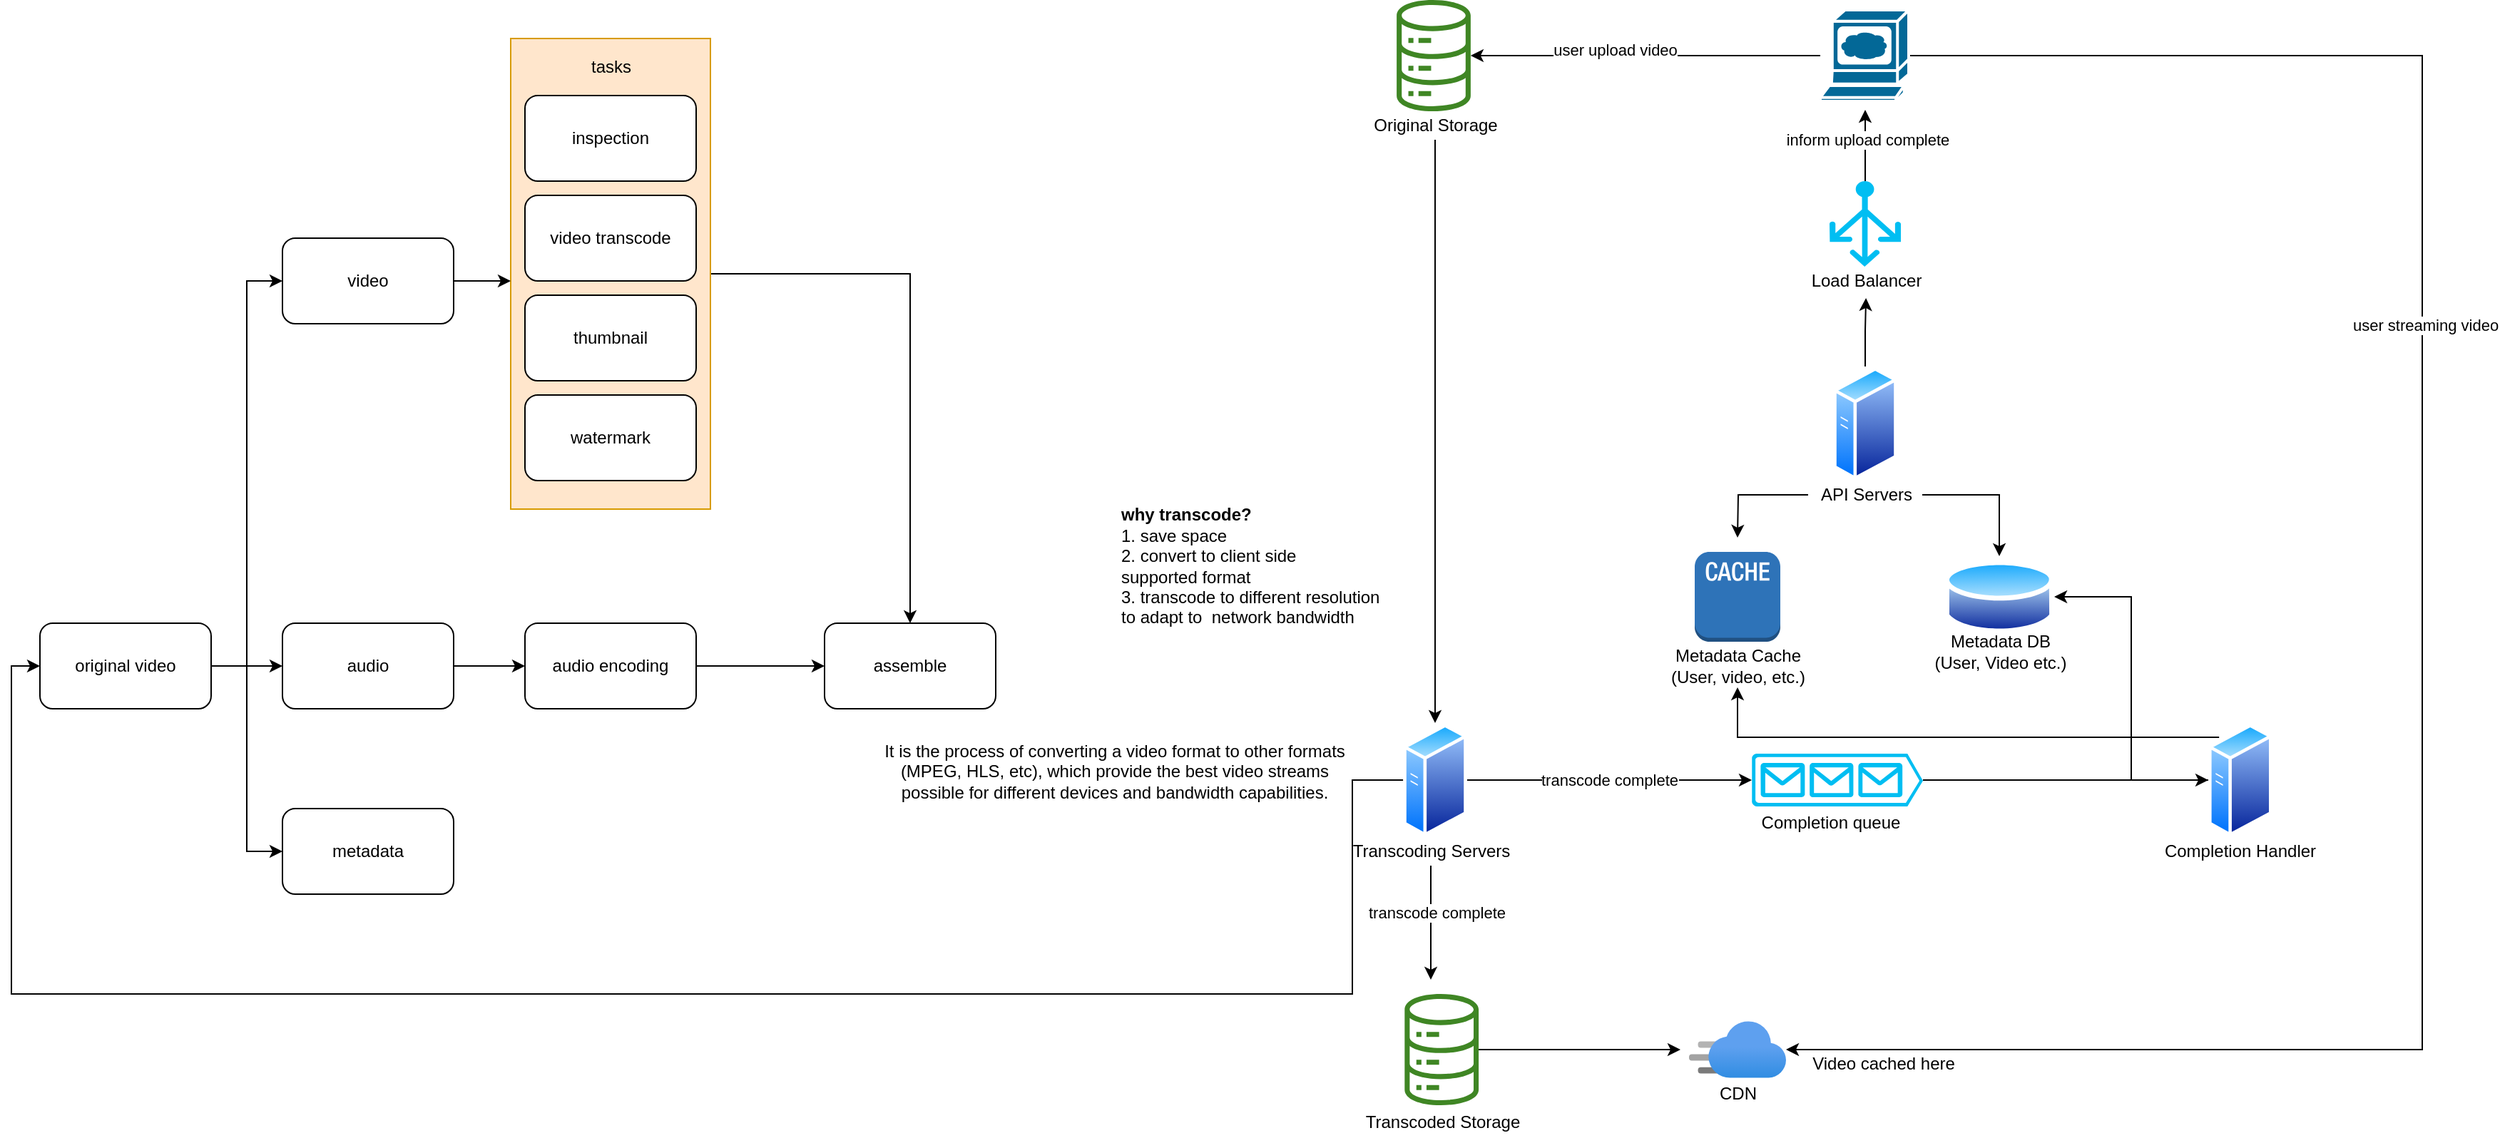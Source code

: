 <mxfile version="17.4.4" type="github">
  <diagram id="CR7cNoxMQPrypK98-xSv" name="Page-1">
    <mxGraphModel dx="2926" dy="1129" grid="1" gridSize="10" guides="1" tooltips="1" connect="1" arrows="1" fold="1" page="1" pageScale="1" pageWidth="850" pageHeight="1100" math="0" shadow="0">
      <root>
        <mxCell id="0" />
        <mxCell id="1" parent="0" />
        <mxCell id="STJx42TGYWszfsmB1ARa-63" style="edgeStyle=orthogonalEdgeStyle;rounded=0;orthogonalLoop=1;jettySize=auto;html=1;entryX=0.5;entryY=0;entryDx=0;entryDy=0;" edge="1" parent="1" source="STJx42TGYWszfsmB1ARa-61" target="STJx42TGYWszfsmB1ARa-46">
          <mxGeometry relative="1" as="geometry" />
        </mxCell>
        <mxCell id="STJx42TGYWszfsmB1ARa-61" value="" style="rounded=0;whiteSpace=wrap;html=1;fillColor=#ffe6cc;strokeColor=#d79b00;" vertex="1" parent="1">
          <mxGeometry x="-580" y="80" width="140" height="330" as="geometry" />
        </mxCell>
        <mxCell id="STJx42TGYWszfsmB1ARa-28" style="edgeStyle=orthogonalEdgeStyle;rounded=0;orthogonalLoop=1;jettySize=auto;html=1;" edge="1" parent="1" source="STJx42TGYWszfsmB1ARa-1" target="STJx42TGYWszfsmB1ARa-4">
          <mxGeometry relative="1" as="geometry" />
        </mxCell>
        <mxCell id="STJx42TGYWszfsmB1ARa-44" value="user upload video" style="edgeLabel;html=1;align=center;verticalAlign=middle;resizable=0;points=[];" vertex="1" connectable="0" parent="STJx42TGYWszfsmB1ARa-28">
          <mxGeometry x="0.175" y="-4" relative="1" as="geometry">
            <mxPoint as="offset" />
          </mxGeometry>
        </mxCell>
        <mxCell id="STJx42TGYWszfsmB1ARa-42" style="edgeStyle=orthogonalEdgeStyle;rounded=0;orthogonalLoop=1;jettySize=auto;html=1;" edge="1" parent="1" source="STJx42TGYWszfsmB1ARa-1" target="STJx42TGYWszfsmB1ARa-19">
          <mxGeometry relative="1" as="geometry">
            <Array as="points">
              <mxPoint x="760" y="92" />
              <mxPoint x="760" y="789" />
            </Array>
          </mxGeometry>
        </mxCell>
        <mxCell id="STJx42TGYWszfsmB1ARa-43" value="user streaming video" style="edgeLabel;html=1;align=center;verticalAlign=middle;resizable=0;points=[];" vertex="1" connectable="0" parent="STJx42TGYWszfsmB1ARa-42">
          <mxGeometry x="-0.27" y="2" relative="1" as="geometry">
            <mxPoint as="offset" />
          </mxGeometry>
        </mxCell>
        <mxCell id="STJx42TGYWszfsmB1ARa-1" value="" style="shape=mxgraph.cisco.computers_and_peripherals.web_browser;html=1;pointerEvents=1;dashed=0;fillColor=#036897;strokeColor=#ffffff;strokeWidth=2;verticalLabelPosition=bottom;verticalAlign=top;align=center;outlineConnect=0;" vertex="1" parent="1">
          <mxGeometry x="338" y="60" width="62" height="64" as="geometry" />
        </mxCell>
        <mxCell id="STJx42TGYWszfsmB1ARa-4" value="" style="sketch=0;outlineConnect=0;fontColor=#232F3E;gradientColor=none;fillColor=#3F8624;strokeColor=none;dashed=0;verticalLabelPosition=bottom;verticalAlign=top;align=center;html=1;fontSize=12;fontStyle=0;aspect=fixed;pointerEvents=1;shape=mxgraph.aws4.iot_analytics_data_store;" vertex="1" parent="1">
          <mxGeometry x="40" y="53" width="54" height="78" as="geometry" />
        </mxCell>
        <mxCell id="STJx42TGYWszfsmB1ARa-39" style="edgeStyle=orthogonalEdgeStyle;rounded=0;orthogonalLoop=1;jettySize=auto;html=1;" edge="1" parent="1" source="STJx42TGYWszfsmB1ARa-5">
          <mxGeometry relative="1" as="geometry">
            <mxPoint x="369.5" y="130" as="targetPoint" />
          </mxGeometry>
        </mxCell>
        <mxCell id="STJx42TGYWszfsmB1ARa-41" value="inform upload complete" style="edgeLabel;html=1;align=center;verticalAlign=middle;resizable=0;points=[];" vertex="1" connectable="0" parent="STJx42TGYWszfsmB1ARa-39">
          <mxGeometry x="0.16" relative="1" as="geometry">
            <mxPoint x="1" as="offset" />
          </mxGeometry>
        </mxCell>
        <mxCell id="STJx42TGYWszfsmB1ARa-5" value="" style="verticalLabelPosition=bottom;html=1;verticalAlign=top;align=center;strokeColor=none;fillColor=#00BEF2;shape=mxgraph.azure.load_balancer_generic;pointerEvents=1;" vertex="1" parent="1">
          <mxGeometry x="344.5" y="180" width="50" height="60" as="geometry" />
        </mxCell>
        <mxCell id="STJx42TGYWszfsmB1ARa-6" value="" style="outlineConnect=0;dashed=0;verticalLabelPosition=bottom;verticalAlign=top;align=center;html=1;shape=mxgraph.aws3.cache_node;fillColor=#2E73B8;gradientColor=none;" vertex="1" parent="1">
          <mxGeometry x="250" y="440" width="60" height="63" as="geometry" />
        </mxCell>
        <mxCell id="STJx42TGYWszfsmB1ARa-7" value="" style="aspect=fixed;perimeter=ellipsePerimeter;html=1;align=center;shadow=0;dashed=0;spacingTop=3;image;image=img/lib/active_directory/database.svg;" vertex="1" parent="1">
          <mxGeometry x="425" y="443" width="77.03" height="57" as="geometry" />
        </mxCell>
        <mxCell id="STJx42TGYWszfsmB1ARa-32" value="transcode complete" style="edgeStyle=orthogonalEdgeStyle;rounded=0;orthogonalLoop=1;jettySize=auto;html=1;entryX=0;entryY=0.5;entryDx=0;entryDy=0;entryPerimeter=0;" edge="1" parent="1" source="STJx42TGYWszfsmB1ARa-8" target="STJx42TGYWszfsmB1ARa-10">
          <mxGeometry relative="1" as="geometry" />
        </mxCell>
        <mxCell id="STJx42TGYWszfsmB1ARa-64" style="edgeStyle=orthogonalEdgeStyle;rounded=0;orthogonalLoop=1;jettySize=auto;html=1;entryX=0;entryY=0.5;entryDx=0;entryDy=0;" edge="1" parent="1" source="STJx42TGYWszfsmB1ARa-8" target="STJx42TGYWszfsmB1ARa-45">
          <mxGeometry relative="1" as="geometry">
            <Array as="points">
              <mxPoint x="10" y="600" />
              <mxPoint x="10" y="750" />
              <mxPoint x="-930" y="750" />
              <mxPoint x="-930" y="520" />
            </Array>
          </mxGeometry>
        </mxCell>
        <mxCell id="STJx42TGYWszfsmB1ARa-8" value="" style="aspect=fixed;perimeter=ellipsePerimeter;html=1;align=center;shadow=0;dashed=0;spacingTop=3;image;image=img/lib/active_directory/generic_server.svg;" vertex="1" parent="1">
          <mxGeometry x="45.6" y="560" width="44.8" height="80" as="geometry" />
        </mxCell>
        <mxCell id="STJx42TGYWszfsmB1ARa-31" style="edgeStyle=orthogonalEdgeStyle;rounded=0;orthogonalLoop=1;jettySize=auto;html=1;" edge="1" parent="1" source="STJx42TGYWszfsmB1ARa-9">
          <mxGeometry relative="1" as="geometry">
            <mxPoint x="240" y="789" as="targetPoint" />
          </mxGeometry>
        </mxCell>
        <mxCell id="STJx42TGYWszfsmB1ARa-9" value="" style="sketch=0;outlineConnect=0;fontColor=#232F3E;gradientColor=none;fillColor=#3F8624;strokeColor=none;dashed=0;verticalLabelPosition=bottom;verticalAlign=top;align=center;html=1;fontSize=12;fontStyle=0;aspect=fixed;pointerEvents=1;shape=mxgraph.aws4.iot_analytics_data_store;" vertex="1" parent="1">
          <mxGeometry x="45.6" y="750" width="54" height="78" as="geometry" />
        </mxCell>
        <mxCell id="STJx42TGYWszfsmB1ARa-33" style="edgeStyle=orthogonalEdgeStyle;rounded=0;orthogonalLoop=1;jettySize=auto;html=1;entryX=0;entryY=0.5;entryDx=0;entryDy=0;" edge="1" parent="1" source="STJx42TGYWszfsmB1ARa-10" target="STJx42TGYWszfsmB1ARa-12">
          <mxGeometry relative="1" as="geometry" />
        </mxCell>
        <mxCell id="STJx42TGYWszfsmB1ARa-10" value="" style="verticalLabelPosition=bottom;html=1;verticalAlign=top;align=center;strokeColor=none;fillColor=#00BEF2;shape=mxgraph.azure.queue_generic;pointerEvents=1;" vertex="1" parent="1">
          <mxGeometry x="290" y="581.5" width="120" height="37" as="geometry" />
        </mxCell>
        <mxCell id="STJx42TGYWszfsmB1ARa-34" style="edgeStyle=orthogonalEdgeStyle;rounded=0;orthogonalLoop=1;jettySize=auto;html=1;entryX=1;entryY=0.5;entryDx=0;entryDy=0;" edge="1" parent="1" source="STJx42TGYWszfsmB1ARa-12" target="STJx42TGYWszfsmB1ARa-7">
          <mxGeometry relative="1" as="geometry" />
        </mxCell>
        <mxCell id="STJx42TGYWszfsmB1ARa-35" style="edgeStyle=orthogonalEdgeStyle;rounded=0;orthogonalLoop=1;jettySize=auto;html=1;" edge="1" parent="1" source="STJx42TGYWszfsmB1ARa-12" target="STJx42TGYWszfsmB1ARa-21">
          <mxGeometry relative="1" as="geometry">
            <Array as="points">
              <mxPoint x="280" y="570" />
            </Array>
          </mxGeometry>
        </mxCell>
        <mxCell id="STJx42TGYWszfsmB1ARa-12" value="" style="aspect=fixed;perimeter=ellipsePerimeter;html=1;align=center;shadow=0;dashed=0;spacingTop=3;image;image=img/lib/active_directory/generic_server.svg;" vertex="1" parent="1">
          <mxGeometry x="610" y="560" width="44.8" height="80" as="geometry" />
        </mxCell>
        <mxCell id="STJx42TGYWszfsmB1ARa-38" style="edgeStyle=orthogonalEdgeStyle;rounded=0;orthogonalLoop=1;jettySize=auto;html=1;entryX=0.506;entryY=1.1;entryDx=0;entryDy=0;entryPerimeter=0;" edge="1" parent="1" source="STJx42TGYWszfsmB1ARa-13" target="STJx42TGYWszfsmB1ARa-24">
          <mxGeometry relative="1" as="geometry" />
        </mxCell>
        <mxCell id="STJx42TGYWszfsmB1ARa-13" value="" style="aspect=fixed;perimeter=ellipsePerimeter;html=1;align=center;shadow=0;dashed=0;spacingTop=3;image;image=img/lib/active_directory/generic_server.svg;" vertex="1" parent="1">
          <mxGeometry x="347.1" y="310" width="44.8" height="80" as="geometry" />
        </mxCell>
        <mxCell id="STJx42TGYWszfsmB1ARa-29" style="edgeStyle=orthogonalEdgeStyle;rounded=0;orthogonalLoop=1;jettySize=auto;html=1;entryX=0.5;entryY=0;entryDx=0;entryDy=0;" edge="1" parent="1" source="STJx42TGYWszfsmB1ARa-14" target="STJx42TGYWszfsmB1ARa-8">
          <mxGeometry relative="1" as="geometry" />
        </mxCell>
        <mxCell id="STJx42TGYWszfsmB1ARa-14" value="Original Storage" style="text;html=1;align=center;verticalAlign=middle;resizable=0;points=[];autosize=1;strokeColor=none;fillColor=none;" vertex="1" parent="1">
          <mxGeometry x="18" y="131" width="100" height="20" as="geometry" />
        </mxCell>
        <mxCell id="STJx42TGYWszfsmB1ARa-30" style="edgeStyle=orthogonalEdgeStyle;rounded=0;orthogonalLoop=1;jettySize=auto;html=1;" edge="1" parent="1" source="STJx42TGYWszfsmB1ARa-15">
          <mxGeometry relative="1" as="geometry">
            <mxPoint x="65" y="740" as="targetPoint" />
          </mxGeometry>
        </mxCell>
        <mxCell id="STJx42TGYWszfsmB1ARa-40" value="transcode complete" style="edgeLabel;html=1;align=center;verticalAlign=middle;resizable=0;points=[];" vertex="1" connectable="0" parent="STJx42TGYWszfsmB1ARa-30">
          <mxGeometry x="-0.175" y="4" relative="1" as="geometry">
            <mxPoint as="offset" />
          </mxGeometry>
        </mxCell>
        <mxCell id="STJx42TGYWszfsmB1ARa-15" value="Transcoding Servers" style="text;html=1;align=center;verticalAlign=middle;resizable=0;points=[];autosize=1;strokeColor=none;fillColor=none;" vertex="1" parent="1">
          <mxGeometry y="640" width="130" height="20" as="geometry" />
        </mxCell>
        <mxCell id="STJx42TGYWszfsmB1ARa-16" value="Transcoded Storage" style="text;html=1;align=center;verticalAlign=middle;resizable=0;points=[];autosize=1;strokeColor=none;fillColor=none;" vertex="1" parent="1">
          <mxGeometry x="12.6" y="830" width="120" height="20" as="geometry" />
        </mxCell>
        <mxCell id="STJx42TGYWszfsmB1ARa-17" value="Completion queue" style="text;html=1;align=center;verticalAlign=middle;resizable=0;points=[];autosize=1;strokeColor=none;fillColor=none;" vertex="1" parent="1">
          <mxGeometry x="290" y="620" width="110" height="20" as="geometry" />
        </mxCell>
        <mxCell id="STJx42TGYWszfsmB1ARa-18" value="Completion Handler" style="text;html=1;align=center;verticalAlign=middle;resizable=0;points=[];autosize=1;strokeColor=none;fillColor=none;" vertex="1" parent="1">
          <mxGeometry x="572.4" y="640" width="120" height="20" as="geometry" />
        </mxCell>
        <mxCell id="STJx42TGYWszfsmB1ARa-19" value="" style="aspect=fixed;html=1;points=[];align=center;image;fontSize=12;image=img/lib/azure2/app_services/CDN_Profiles.svg;" vertex="1" parent="1">
          <mxGeometry x="246" y="769" width="68" height="40" as="geometry" />
        </mxCell>
        <mxCell id="STJx42TGYWszfsmB1ARa-20" value="CDN" style="text;html=1;align=center;verticalAlign=middle;resizable=0;points=[];autosize=1;strokeColor=none;fillColor=none;" vertex="1" parent="1">
          <mxGeometry x="260" y="810" width="40" height="20" as="geometry" />
        </mxCell>
        <mxCell id="STJx42TGYWszfsmB1ARa-21" value="Metadata Cache&lt;br&gt;(User, video, etc.)" style="text;html=1;align=center;verticalAlign=middle;resizable=0;points=[];autosize=1;strokeColor=none;fillColor=none;" vertex="1" parent="1">
          <mxGeometry x="225" y="505" width="110" height="30" as="geometry" />
        </mxCell>
        <mxCell id="STJx42TGYWszfsmB1ARa-22" value="Metadata DB &lt;br&gt;(User, Video etc.)" style="text;html=1;align=center;verticalAlign=middle;resizable=0;points=[];autosize=1;strokeColor=none;fillColor=none;" vertex="1" parent="1">
          <mxGeometry x="408.52" y="495" width="110" height="30" as="geometry" />
        </mxCell>
        <mxCell id="STJx42TGYWszfsmB1ARa-36" style="edgeStyle=orthogonalEdgeStyle;rounded=0;orthogonalLoop=1;jettySize=auto;html=1;" edge="1" parent="1" source="STJx42TGYWszfsmB1ARa-23">
          <mxGeometry relative="1" as="geometry">
            <mxPoint x="280" y="430" as="targetPoint" />
          </mxGeometry>
        </mxCell>
        <mxCell id="STJx42TGYWszfsmB1ARa-37" style="edgeStyle=orthogonalEdgeStyle;rounded=0;orthogonalLoop=1;jettySize=auto;html=1;entryX=0.5;entryY=0;entryDx=0;entryDy=0;" edge="1" parent="1" source="STJx42TGYWszfsmB1ARa-23" target="STJx42TGYWszfsmB1ARa-7">
          <mxGeometry relative="1" as="geometry" />
        </mxCell>
        <mxCell id="STJx42TGYWszfsmB1ARa-23" value="API Servers" style="text;html=1;align=center;verticalAlign=middle;resizable=0;points=[];autosize=1;strokeColor=none;fillColor=none;" vertex="1" parent="1">
          <mxGeometry x="329.5" y="390" width="80" height="20" as="geometry" />
        </mxCell>
        <mxCell id="STJx42TGYWszfsmB1ARa-24" value="Load Balancer" style="text;html=1;align=center;verticalAlign=middle;resizable=0;points=[];autosize=1;strokeColor=none;fillColor=none;" vertex="1" parent="1">
          <mxGeometry x="324.5" y="240" width="90" height="20" as="geometry" />
        </mxCell>
        <mxCell id="STJx42TGYWszfsmB1ARa-26" value="It is the process of converting a video format to other formats &lt;br&gt;(MPEG, HLS, etc), which provide the best video streams &lt;br&gt;possible for different devices and bandwidth capabilities." style="text;html=1;align=center;verticalAlign=middle;resizable=0;points=[];autosize=1;strokeColor=none;fillColor=none;" vertex="1" parent="1">
          <mxGeometry x="-327.4" y="568.5" width="340" height="50" as="geometry" />
        </mxCell>
        <mxCell id="STJx42TGYWszfsmB1ARa-27" value="Video cached here" style="text;html=1;align=center;verticalAlign=middle;resizable=0;points=[];autosize=1;strokeColor=none;fillColor=none;" vertex="1" parent="1">
          <mxGeometry x="322" y="789" width="120" height="20" as="geometry" />
        </mxCell>
        <mxCell id="STJx42TGYWszfsmB1ARa-55" style="edgeStyle=orthogonalEdgeStyle;rounded=0;orthogonalLoop=1;jettySize=auto;html=1;entryX=0;entryY=0.5;entryDx=0;entryDy=0;" edge="1" parent="1" source="STJx42TGYWszfsmB1ARa-45" target="STJx42TGYWszfsmB1ARa-48">
          <mxGeometry relative="1" as="geometry" />
        </mxCell>
        <mxCell id="STJx42TGYWszfsmB1ARa-56" style="edgeStyle=orthogonalEdgeStyle;rounded=0;orthogonalLoop=1;jettySize=auto;html=1;entryX=0;entryY=0.5;entryDx=0;entryDy=0;" edge="1" parent="1" source="STJx42TGYWszfsmB1ARa-45" target="STJx42TGYWszfsmB1ARa-54">
          <mxGeometry relative="1" as="geometry" />
        </mxCell>
        <mxCell id="STJx42TGYWszfsmB1ARa-57" style="edgeStyle=orthogonalEdgeStyle;rounded=0;orthogonalLoop=1;jettySize=auto;html=1;entryX=0;entryY=0.5;entryDx=0;entryDy=0;" edge="1" parent="1" source="STJx42TGYWszfsmB1ARa-45" target="STJx42TGYWszfsmB1ARa-47">
          <mxGeometry relative="1" as="geometry" />
        </mxCell>
        <mxCell id="STJx42TGYWszfsmB1ARa-45" value="original video" style="rounded=1;whiteSpace=wrap;html=1;" vertex="1" parent="1">
          <mxGeometry x="-910" y="490" width="120" height="60" as="geometry" />
        </mxCell>
        <mxCell id="STJx42TGYWszfsmB1ARa-46" value="assemble" style="rounded=1;whiteSpace=wrap;html=1;" vertex="1" parent="1">
          <mxGeometry x="-360" y="490" width="120" height="60" as="geometry" />
        </mxCell>
        <mxCell id="STJx42TGYWszfsmB1ARa-47" value="metadata" style="rounded=1;whiteSpace=wrap;html=1;" vertex="1" parent="1">
          <mxGeometry x="-740" y="620" width="120" height="60" as="geometry" />
        </mxCell>
        <mxCell id="STJx42TGYWszfsmB1ARa-58" style="edgeStyle=orthogonalEdgeStyle;rounded=0;orthogonalLoop=1;jettySize=auto;html=1;entryX=0;entryY=0.5;entryDx=0;entryDy=0;" edge="1" parent="1" source="STJx42TGYWszfsmB1ARa-48" target="STJx42TGYWszfsmB1ARa-49">
          <mxGeometry relative="1" as="geometry" />
        </mxCell>
        <mxCell id="STJx42TGYWszfsmB1ARa-48" value="audio" style="rounded=1;whiteSpace=wrap;html=1;" vertex="1" parent="1">
          <mxGeometry x="-740" y="490" width="120" height="60" as="geometry" />
        </mxCell>
        <mxCell id="STJx42TGYWszfsmB1ARa-59" style="edgeStyle=orthogonalEdgeStyle;rounded=0;orthogonalLoop=1;jettySize=auto;html=1;entryX=0;entryY=0.5;entryDx=0;entryDy=0;" edge="1" parent="1" source="STJx42TGYWszfsmB1ARa-49" target="STJx42TGYWszfsmB1ARa-46">
          <mxGeometry relative="1" as="geometry" />
        </mxCell>
        <mxCell id="STJx42TGYWszfsmB1ARa-49" value="audio encoding" style="rounded=1;whiteSpace=wrap;html=1;" vertex="1" parent="1">
          <mxGeometry x="-570" y="490" width="120" height="60" as="geometry" />
        </mxCell>
        <mxCell id="STJx42TGYWszfsmB1ARa-50" value="watermark" style="rounded=1;whiteSpace=wrap;html=1;" vertex="1" parent="1">
          <mxGeometry x="-570" y="330" width="120" height="60" as="geometry" />
        </mxCell>
        <mxCell id="STJx42TGYWszfsmB1ARa-51" value="thumbnail" style="rounded=1;whiteSpace=wrap;html=1;" vertex="1" parent="1">
          <mxGeometry x="-570" y="260" width="120" height="60" as="geometry" />
        </mxCell>
        <mxCell id="STJx42TGYWszfsmB1ARa-52" value="video transcode" style="rounded=1;whiteSpace=wrap;html=1;" vertex="1" parent="1">
          <mxGeometry x="-570" y="190" width="120" height="60" as="geometry" />
        </mxCell>
        <mxCell id="STJx42TGYWszfsmB1ARa-53" value="inspection" style="rounded=1;whiteSpace=wrap;html=1;" vertex="1" parent="1">
          <mxGeometry x="-570" y="120" width="120" height="60" as="geometry" />
        </mxCell>
        <mxCell id="STJx42TGYWszfsmB1ARa-60" style="edgeStyle=orthogonalEdgeStyle;rounded=0;orthogonalLoop=1;jettySize=auto;html=1;" edge="1" parent="1" source="STJx42TGYWszfsmB1ARa-54">
          <mxGeometry relative="1" as="geometry">
            <mxPoint x="-580" y="250" as="targetPoint" />
          </mxGeometry>
        </mxCell>
        <mxCell id="STJx42TGYWszfsmB1ARa-54" value="video" style="rounded=1;whiteSpace=wrap;html=1;" vertex="1" parent="1">
          <mxGeometry x="-740" y="220" width="120" height="60" as="geometry" />
        </mxCell>
        <mxCell id="STJx42TGYWszfsmB1ARa-62" value="tasks" style="text;html=1;align=center;verticalAlign=middle;resizable=0;points=[];autosize=1;strokeColor=none;fillColor=none;" vertex="1" parent="1">
          <mxGeometry x="-530" y="90" width="40" height="20" as="geometry" />
        </mxCell>
        <mxCell id="STJx42TGYWszfsmB1ARa-65" value="&lt;b&gt;why transcode?&lt;/b&gt;&lt;br&gt;1. save space&lt;br&gt;2. convert to client side &lt;br&gt;supported format&lt;br&gt;3. transcode to different resolution &lt;br&gt;to adapt to&amp;nbsp; network bandwidth" style="text;html=1;align=left;verticalAlign=middle;resizable=0;points=[];autosize=1;strokeColor=none;fillColor=none;" vertex="1" parent="1">
          <mxGeometry x="-154.4" y="405" width="200" height="90" as="geometry" />
        </mxCell>
      </root>
    </mxGraphModel>
  </diagram>
</mxfile>

